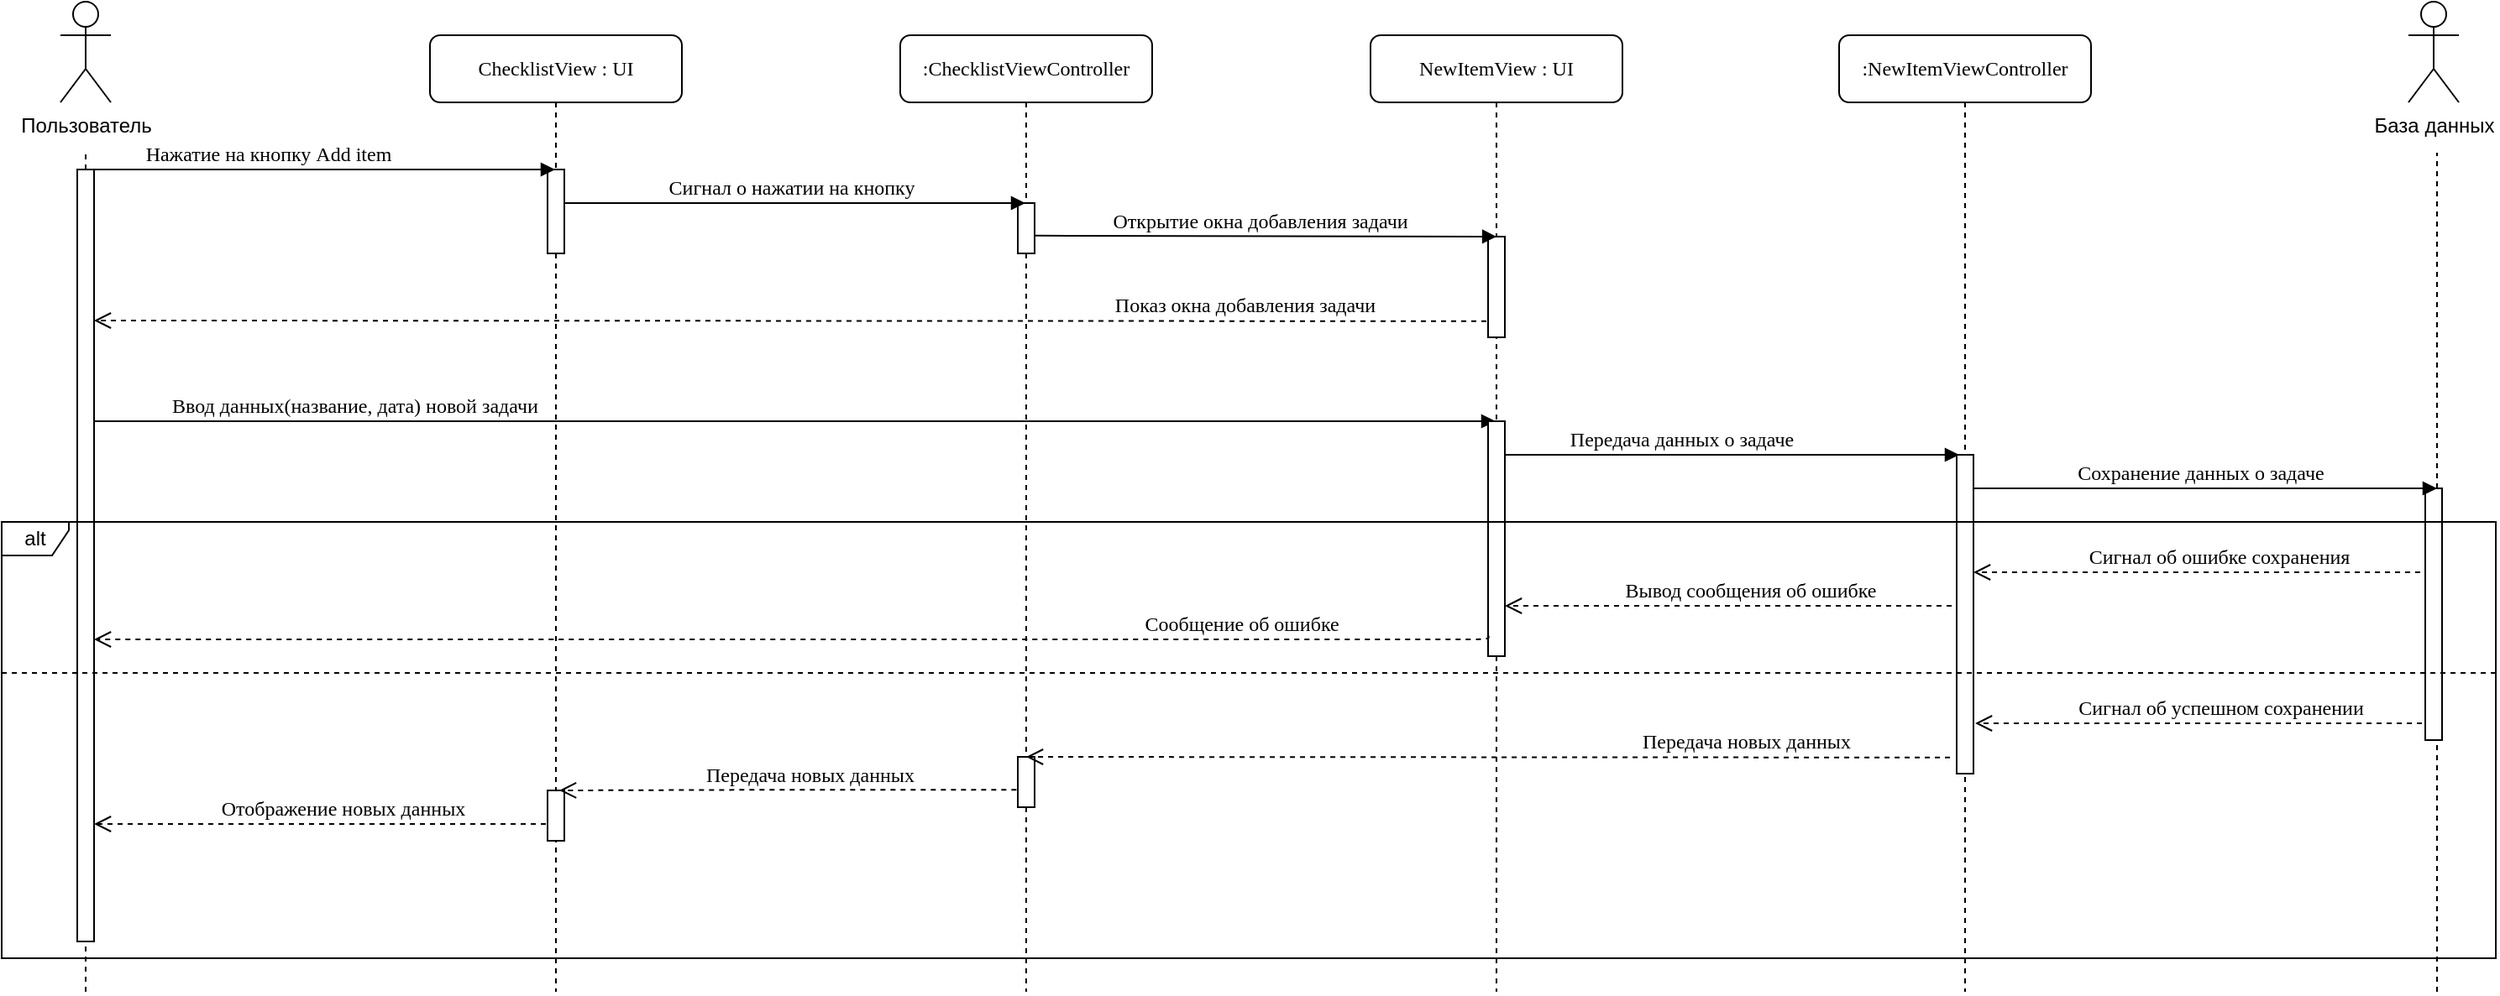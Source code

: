 <mxfile version="13.7.9" type="device"><diagram id="hBWQH4zFlgNlofHe8PS5" name="Page-1"><mxGraphModel dx="2600" dy="672" grid="1" gridSize="10" guides="1" tooltips="1" connect="1" arrows="1" fold="1" page="1" pageScale="1" pageWidth="1654" pageHeight="1169" math="0" shadow="0"><root><mxCell id="0"/><mxCell id="1" parent="0"/><mxCell id="zKnjBeXykG2ZV9fUIV4E-1" value=":ChecklistViewController" style="shape=umlLifeline;perimeter=lifelinePerimeter;whiteSpace=wrap;html=1;container=1;collapsible=0;recursiveResize=0;outlineConnect=0;rounded=1;shadow=0;comic=0;labelBackgroundColor=none;strokeWidth=1;fontFamily=Verdana;fontSize=12;align=center;" parent="1" vertex="1"><mxGeometry x="-1075" y="150" width="150" height="570" as="geometry"/></mxCell><mxCell id="zKnjBeXykG2ZV9fUIV4E-2" value="" style="html=1;points=[];perimeter=orthogonalPerimeter;rounded=0;shadow=0;comic=0;labelBackgroundColor=none;strokeWidth=1;fontFamily=Verdana;fontSize=12;align=center;" parent="zKnjBeXykG2ZV9fUIV4E-1" vertex="1"><mxGeometry x="70" y="100" width="10" height="30" as="geometry"/></mxCell><mxCell id="zKnjBeXykG2ZV9fUIV4E-3" value="ChecklistView : UI" style="shape=umlLifeline;perimeter=lifelinePerimeter;whiteSpace=wrap;html=1;container=0;collapsible=0;recursiveResize=0;outlineConnect=0;rounded=1;shadow=0;comic=0;labelBackgroundColor=none;strokeWidth=1;fontFamily=Verdana;fontSize=12;align=center;" parent="1" vertex="1"><mxGeometry x="-1355" y="150" width="150" height="570" as="geometry"/></mxCell><mxCell id="zKnjBeXykG2ZV9fUIV4E-4" value="Сигнал о нажатии на кнопку" style="html=1;verticalAlign=bottom;endArrow=block;labelBackgroundColor=none;fontFamily=Verdana;fontSize=12;edgeStyle=elbowEdgeStyle;elbow=vertical;" parent="1" source="zKnjBeXykG2ZV9fUIV4E-3" target="zKnjBeXykG2ZV9fUIV4E-1" edge="1"><mxGeometry x="0.075" y="-10" relative="1" as="geometry"><mxPoint x="-1250" y="250" as="sourcePoint"/><mxPoint x="-1185" y="250" as="targetPoint"/><Array as="points"><mxPoint x="-1130" y="250"/></Array><mxPoint x="-10" y="-10" as="offset"/></mxGeometry></mxCell><mxCell id="zKnjBeXykG2ZV9fUIV4E-5" value="Пользователь" style="shape=umlActor;verticalLabelPosition=bottom;verticalAlign=top;html=1;" parent="1" vertex="1"><mxGeometry x="-1575" y="130" width="30" height="60" as="geometry"/></mxCell><mxCell id="zKnjBeXykG2ZV9fUIV4E-6" value="" style="html=1;points=[];perimeter=orthogonalPerimeter;rounded=0;shadow=0;comic=0;labelBackgroundColor=none;strokeWidth=1;fontFamily=Verdana;fontSize=12;align=center;" parent="1" vertex="1"><mxGeometry x="-1285" y="230" width="10" height="50" as="geometry"/></mxCell><mxCell id="zKnjBeXykG2ZV9fUIV4E-7" value="" style="endArrow=none;dashed=1;html=1;" parent="1" source="zKnjBeXykG2ZV9fUIV4E-8" edge="1"><mxGeometry width="50" height="50" relative="1" as="geometry"><mxPoint x="-1530" y="720" as="sourcePoint"/><mxPoint x="-1560" y="220" as="targetPoint"/></mxGeometry></mxCell><mxCell id="zKnjBeXykG2ZV9fUIV4E-8" value="" style="html=1;points=[];perimeter=orthogonalPerimeter;" parent="1" vertex="1"><mxGeometry x="-1565" y="230" width="10" height="460" as="geometry"/></mxCell><mxCell id="zKnjBeXykG2ZV9fUIV4E-9" value="" style="endArrow=none;dashed=1;html=1;" parent="1" target="zKnjBeXykG2ZV9fUIV4E-8" edge="1"><mxGeometry width="50" height="50" relative="1" as="geometry"><mxPoint x="-1560" y="720" as="sourcePoint"/><mxPoint x="-1530" y="220" as="targetPoint"/></mxGeometry></mxCell><mxCell id="zKnjBeXykG2ZV9fUIV4E-10" value="Нажатие на кнопку Add item&amp;nbsp;" style="html=1;verticalAlign=bottom;endArrow=block;labelBackgroundColor=none;fontFamily=Verdana;fontSize=12;edgeStyle=elbowEdgeStyle;elbow=vertical;exitX=0.9;exitY=0;exitDx=0;exitDy=0;exitPerimeter=0;" parent="1" source="zKnjBeXykG2ZV9fUIV4E-8" target="zKnjBeXykG2ZV9fUIV4E-3" edge="1"><mxGeometry x="-0.231" relative="1" as="geometry"><mxPoint x="-1515" y="230" as="sourcePoint"/><mxPoint x="-1385" y="230" as="targetPoint"/><mxPoint as="offset"/></mxGeometry></mxCell><mxCell id="zKnjBeXykG2ZV9fUIV4E-11" value="Показ окна добавления задачи" style="html=1;verticalAlign=bottom;endArrow=open;dashed=1;endSize=8;labelBackgroundColor=none;fontFamily=Verdana;fontSize=12;edgeStyle=elbowEdgeStyle;elbow=vertical;exitX=0.5;exitY=0.84;exitDx=0;exitDy=0;exitPerimeter=0;entryX=1.02;entryY=0.153;entryDx=0;entryDy=0;entryPerimeter=0;" parent="1" source="zKnjBeXykG2ZV9fUIV4E-17" edge="1"><mxGeometry x="-0.64" relative="1" as="geometry"><mxPoint x="-1555.04" y="320.38" as="targetPoint"/><Array as="points"><mxPoint x="-1505.24" y="320"/><mxPoint x="-1475.24" y="320"/></Array><mxPoint x="-1285" y="320.76" as="sourcePoint"/><mxPoint as="offset"/></mxGeometry></mxCell><mxCell id="zKnjBeXykG2ZV9fUIV4E-12" value="Ввод данных(название, дата) новой задачи" style="html=1;verticalAlign=bottom;endArrow=block;labelBackgroundColor=none;fontFamily=Verdana;fontSize=12;edgeStyle=elbowEdgeStyle;elbow=vertical;exitX=0.9;exitY=0;exitDx=0;exitDy=0;exitPerimeter=0;" parent="1" target="zKnjBeXykG2ZV9fUIV4E-16" edge="1"><mxGeometry x="-0.628" relative="1" as="geometry"><mxPoint x="-1555" y="380" as="sourcePoint"/><mxPoint x="-1279.5" y="380" as="targetPoint"/><mxPoint as="offset"/></mxGeometry></mxCell><mxCell id="zKnjBeXykG2ZV9fUIV4E-13" value="Передача данных о задаче" style="html=1;verticalAlign=bottom;endArrow=block;labelBackgroundColor=none;fontFamily=Verdana;fontSize=12;edgeStyle=elbowEdgeStyle;elbow=vertical;exitX=0.9;exitY=0;exitDx=0;exitDy=0;exitPerimeter=0;" parent="1" edge="1"><mxGeometry x="-0.201" relative="1" as="geometry"><mxPoint x="-720.0" y="400" as="sourcePoint"/><mxPoint x="-444.5" y="400" as="targetPoint"/><mxPoint as="offset"/></mxGeometry></mxCell><mxCell id="zKnjBeXykG2ZV9fUIV4E-14" value="" style="endArrow=none;dashed=1;html=1;" parent="1" source="zKnjBeXykG2ZV9fUIV4E-22" edge="1"><mxGeometry width="50" height="50" relative="1" as="geometry"><mxPoint x="-160" y="720" as="sourcePoint"/><mxPoint x="-160" y="220" as="targetPoint"/></mxGeometry></mxCell><mxCell id="zKnjBeXykG2ZV9fUIV4E-15" value="База данных" style="shape=umlActor;verticalLabelPosition=bottom;verticalAlign=top;html=1;" parent="1" vertex="1"><mxGeometry x="-177" y="130" width="30" height="60" as="geometry"/></mxCell><mxCell id="zKnjBeXykG2ZV9fUIV4E-16" value="NewItemView : UI" style="shape=umlLifeline;perimeter=lifelinePerimeter;whiteSpace=wrap;html=1;container=1;collapsible=0;recursiveResize=0;outlineConnect=0;rounded=1;shadow=0;comic=0;labelBackgroundColor=none;strokeWidth=1;fontFamily=Verdana;fontSize=12;align=center;" parent="1" vertex="1"><mxGeometry x="-795" y="150" width="150" height="570" as="geometry"/></mxCell><mxCell id="zKnjBeXykG2ZV9fUIV4E-17" value="" style="html=1;points=[];perimeter=orthogonalPerimeter;rounded=0;shadow=0;comic=0;labelBackgroundColor=none;strokeWidth=1;fontFamily=Verdana;fontSize=12;align=center;" parent="zKnjBeXykG2ZV9fUIV4E-16" vertex="1"><mxGeometry x="70" y="120" width="10" height="60" as="geometry"/></mxCell><mxCell id="zKnjBeXykG2ZV9fUIV4E-18" value=":NewItemViewController" style="shape=umlLifeline;perimeter=lifelinePerimeter;whiteSpace=wrap;html=1;container=1;collapsible=0;recursiveResize=0;outlineConnect=0;rounded=1;shadow=0;comic=0;labelBackgroundColor=none;strokeWidth=1;fontFamily=Verdana;fontSize=12;align=center;" parent="1" vertex="1"><mxGeometry x="-516" y="150" width="150" height="570" as="geometry"/></mxCell><mxCell id="zKnjBeXykG2ZV9fUIV4E-19" value="" style="html=1;points=[];perimeter=orthogonalPerimeter;rounded=0;shadow=0;comic=0;labelBackgroundColor=none;strokeWidth=1;fontFamily=Verdana;fontSize=12;align=center;" parent="zKnjBeXykG2ZV9fUIV4E-18" vertex="1"><mxGeometry x="70" y="250" width="10" height="190" as="geometry"/></mxCell><mxCell id="zKnjBeXykG2ZV9fUIV4E-20" value="Открытие окна добавления задачи" style="html=1;verticalAlign=bottom;endArrow=block;labelBackgroundColor=none;fontFamily=Verdana;fontSize=12;edgeStyle=elbowEdgeStyle;elbow=vertical;exitX=0.9;exitY=0;exitDx=0;exitDy=0;exitPerimeter=0;entryX=0.506;entryY=0.023;entryDx=0;entryDy=0;entryPerimeter=0;" parent="1" edge="1"><mxGeometry x="-0.022" relative="1" as="geometry"><mxPoint x="-995.0" y="269.41" as="sourcePoint"/><mxPoint x="-719.94" y="270.38" as="targetPoint"/><mxPoint as="offset"/></mxGeometry></mxCell><mxCell id="zKnjBeXykG2ZV9fUIV4E-21" value="" style="html=1;points=[];perimeter=orthogonalPerimeter;rounded=0;shadow=0;comic=0;labelBackgroundColor=none;strokeWidth=1;fontFamily=Verdana;fontSize=12;align=center;" parent="1" vertex="1"><mxGeometry x="-725" y="380" width="10" height="140" as="geometry"/></mxCell><mxCell id="zKnjBeXykG2ZV9fUIV4E-22" value="" style="html=1;points=[];perimeter=orthogonalPerimeter;rounded=0;shadow=0;comic=0;labelBackgroundColor=none;strokeWidth=1;fontFamily=Verdana;fontSize=12;align=center;" parent="1" vertex="1"><mxGeometry x="-167" y="420" width="10" height="150" as="geometry"/></mxCell><mxCell id="zKnjBeXykG2ZV9fUIV4E-23" value="" style="endArrow=none;dashed=1;html=1;" parent="1" target="zKnjBeXykG2ZV9fUIV4E-22" edge="1"><mxGeometry width="50" height="50" relative="1" as="geometry"><mxPoint x="-160" y="720" as="sourcePoint"/><mxPoint x="-160" y="220" as="targetPoint"/></mxGeometry></mxCell><mxCell id="zKnjBeXykG2ZV9fUIV4E-24" value="Сохранение данных о задаче" style="html=1;verticalAlign=bottom;endArrow=block;labelBackgroundColor=none;fontFamily=Verdana;fontSize=12;edgeStyle=elbowEdgeStyle;elbow=vertical;exitX=0.9;exitY=0;exitDx=0;exitDy=0;exitPerimeter=0;" parent="1" edge="1"><mxGeometry x="-0.022" relative="1" as="geometry"><mxPoint x="-435.5" y="420" as="sourcePoint"/><mxPoint x="-160" y="420" as="targetPoint"/><mxPoint as="offset"/></mxGeometry></mxCell><mxCell id="zKnjBeXykG2ZV9fUIV4E-25" value="Сигнал об ошибке сохранения" style="html=1;verticalAlign=bottom;endArrow=open;dashed=1;endSize=8;labelBackgroundColor=none;fontFamily=Verdana;fontSize=12;edgeStyle=elbowEdgeStyle;elbow=vertical;" parent="1" edge="1"><mxGeometry x="-0.098" relative="1" as="geometry"><mxPoint x="-436" y="470" as="targetPoint"/><Array as="points"/><mxPoint x="-170" y="470" as="sourcePoint"/><mxPoint as="offset"/></mxGeometry></mxCell><mxCell id="zKnjBeXykG2ZV9fUIV4E-26" value="Вывод сообщения об ошибке" style="html=1;verticalAlign=bottom;endArrow=open;dashed=1;endSize=8;labelBackgroundColor=none;fontFamily=Verdana;fontSize=12;edgeStyle=elbowEdgeStyle;elbow=horizontal;" parent="1" edge="1"><mxGeometry x="-0.098" relative="1" as="geometry"><mxPoint x="-715.0" y="490" as="targetPoint"/><Array as="points"/><mxPoint x="-449" y="490" as="sourcePoint"/><mxPoint as="offset"/></mxGeometry></mxCell><mxCell id="zKnjBeXykG2ZV9fUIV4E-27" value="Сообщение об ошибке" style="html=1;verticalAlign=bottom;endArrow=open;dashed=1;endSize=8;labelBackgroundColor=none;fontFamily=Verdana;fontSize=12;edgeStyle=elbowEdgeStyle;elbow=vertical;entryX=1.02;entryY=0.153;entryDx=0;entryDy=0;entryPerimeter=0;exitX=0.035;exitY=0.913;exitDx=0;exitDy=0;exitPerimeter=0;" parent="1" source="zKnjBeXykG2ZV9fUIV4E-21" edge="1"><mxGeometry x="-0.64" relative="1" as="geometry"><mxPoint x="-1555" y="510.38" as="targetPoint"/><Array as="points"><mxPoint x="-1505.2" y="510"/><mxPoint x="-1475.2" y="510"/></Array><mxPoint x="-730" y="510" as="sourcePoint"/><mxPoint as="offset"/></mxGeometry></mxCell><mxCell id="zKnjBeXykG2ZV9fUIV4E-28" value="Сигнал об успешном сохранении" style="html=1;verticalAlign=bottom;endArrow=open;dashed=1;endSize=8;labelBackgroundColor=none;fontFamily=Verdana;fontSize=12;edgeStyle=elbowEdgeStyle;elbow=vertical;" parent="1" edge="1"><mxGeometry x="-0.098" relative="1" as="geometry"><mxPoint x="-435.0" y="560" as="targetPoint"/><Array as="points"/><mxPoint x="-169" y="560" as="sourcePoint"/><mxPoint as="offset"/></mxGeometry></mxCell><mxCell id="zKnjBeXykG2ZV9fUIV4E-29" value="" style="html=1;points=[];perimeter=orthogonalPerimeter;rounded=0;shadow=0;comic=0;labelBackgroundColor=none;strokeWidth=1;fontFamily=Verdana;fontSize=12;align=center;" parent="1" vertex="1"><mxGeometry x="-1005" y="580" width="10" height="30" as="geometry"/></mxCell><mxCell id="zKnjBeXykG2ZV9fUIV4E-30" value="Передача новых данных&amp;nbsp;" style="html=1;verticalAlign=bottom;endArrow=open;dashed=1;endSize=8;labelBackgroundColor=none;fontFamily=Verdana;fontSize=12;edgeStyle=elbowEdgeStyle;elbow=vertical;exitX=0.5;exitY=0.84;exitDx=0;exitDy=0;exitPerimeter=0;" parent="1" edge="1"><mxGeometry x="-0.562" relative="1" as="geometry"><mxPoint x="-1000.0" y="580" as="targetPoint"/><Array as="points"><mxPoint x="-1235.2" y="580"/><mxPoint x="-1205.2" y="580"/></Array><mxPoint x="-449.96" y="580.4" as="sourcePoint"/><mxPoint as="offset"/></mxGeometry></mxCell><mxCell id="zKnjBeXykG2ZV9fUIV4E-31" value="" style="html=1;points=[];perimeter=orthogonalPerimeter;rounded=0;shadow=0;comic=0;labelBackgroundColor=none;strokeWidth=1;fontFamily=Verdana;fontSize=12;align=center;" parent="1" vertex="1"><mxGeometry x="-1285" y="600" width="10" height="30" as="geometry"/></mxCell><mxCell id="zKnjBeXykG2ZV9fUIV4E-32" value="Передача новых данных" style="html=1;verticalAlign=bottom;endArrow=open;dashed=1;endSize=8;labelBackgroundColor=none;fontFamily=Verdana;fontSize=12;edgeStyle=elbowEdgeStyle;elbow=horizontal;exitX=-0.082;exitY=0.653;exitDx=0;exitDy=0;exitPerimeter=0;" parent="1" source="zKnjBeXykG2ZV9fUIV4E-29" edge="1"><mxGeometry x="-0.098" relative="1" as="geometry"><mxPoint x="-1278" y="600" as="targetPoint"/><Array as="points"/><mxPoint x="-1012" y="600" as="sourcePoint"/><mxPoint as="offset"/></mxGeometry></mxCell><mxCell id="zKnjBeXykG2ZV9fUIV4E-33" value="Отображение новых данных" style="html=1;verticalAlign=bottom;endArrow=open;dashed=1;endSize=8;labelBackgroundColor=none;fontFamily=Verdana;fontSize=12;edgeStyle=elbowEdgeStyle;elbow=horizontal;" parent="1" edge="1"><mxGeometry x="-0.098" relative="1" as="geometry"><mxPoint x="-1555" y="620" as="targetPoint"/><Array as="points"/><mxPoint x="-1286" y="620" as="sourcePoint"/><mxPoint as="offset"/></mxGeometry></mxCell><mxCell id="zKnjBeXykG2ZV9fUIV4E-34" value="alt" style="shape=umlFrame;whiteSpace=wrap;html=1;width=40;height=20;" parent="1" vertex="1"><mxGeometry x="-1610" y="440" width="1485" height="260" as="geometry"/></mxCell><mxCell id="zKnjBeXykG2ZV9fUIV4E-35" value="" style="endArrow=none;dashed=1;html=1;entryX=0.999;entryY=0.228;entryDx=0;entryDy=0;entryPerimeter=0;" parent="1" edge="1"><mxGeometry width="50" height="50" relative="1" as="geometry"><mxPoint x="-1610" y="530" as="sourcePoint"/><mxPoint x="-125" y="530" as="targetPoint"/></mxGeometry></mxCell></root></mxGraphModel></diagram></mxfile>